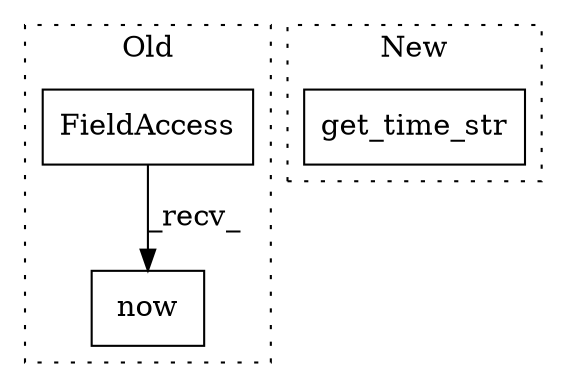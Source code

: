 digraph G {
subgraph cluster0 {
1 [label="now" a="32" s="29484" l="5" shape="box"];
3 [label="FieldAccess" a="22" s="29466" l="17" shape="box"];
label = "Old";
style="dotted";
}
subgraph cluster1 {
2 [label="get_time_str" a="32" s="29463" l="14" shape="box"];
label = "New";
style="dotted";
}
3 -> 1 [label="_recv_"];
}